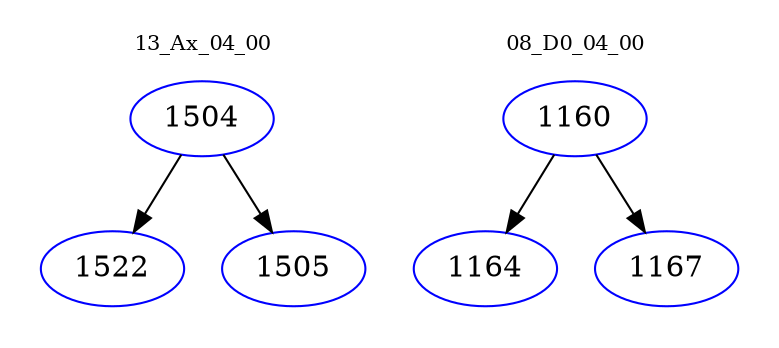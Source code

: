 digraph{
subgraph cluster_0 {
color = white
label = "13_Ax_04_00";
fontsize=10;
T0_1504 [label="1504", color="blue"]
T0_1504 -> T0_1522 [color="black"]
T0_1522 [label="1522", color="blue"]
T0_1504 -> T0_1505 [color="black"]
T0_1505 [label="1505", color="blue"]
}
subgraph cluster_1 {
color = white
label = "08_D0_04_00";
fontsize=10;
T1_1160 [label="1160", color="blue"]
T1_1160 -> T1_1164 [color="black"]
T1_1164 [label="1164", color="blue"]
T1_1160 -> T1_1167 [color="black"]
T1_1167 [label="1167", color="blue"]
}
}
